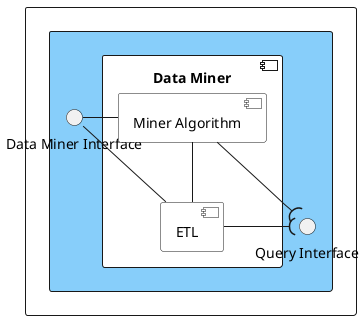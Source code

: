 @startuml

@startuml
'!theme cerulean
'!theme materia-outline
'skinparam style strictuml
'skinparam monochrome true
'skinparam RoundCorner 15
'skinparam Linetype polyline
'skinparam Linetype ortho
'left to right direction
skinparam componentStyle uml2

rectangle {

    rectangle #LightSkyBlue {
        
        
        component "Data Miner"#white{

        '---------------------------------
        ' set colorColor
        [ETL]#white
        [Miner Algorithm]#white
                
        '---------------------------------

        }

        'Interface "User Interface" as UserInt
        Interface "Query Interface" as QueryInt
        Interface "Data Miner Interface" as DataMinerInt
        'Interface "Router Interface" as RouterInt
        
        [ETL]-r-(QueryInt
        [Miner Algorithm]-r-(QueryInt
        
        [ETL]-l-DataMinerInt
        [Miner Algorithm]-l-DataMinerInt
        
        [Miner Algorithm]--[ETL]

    }
}





@enduml